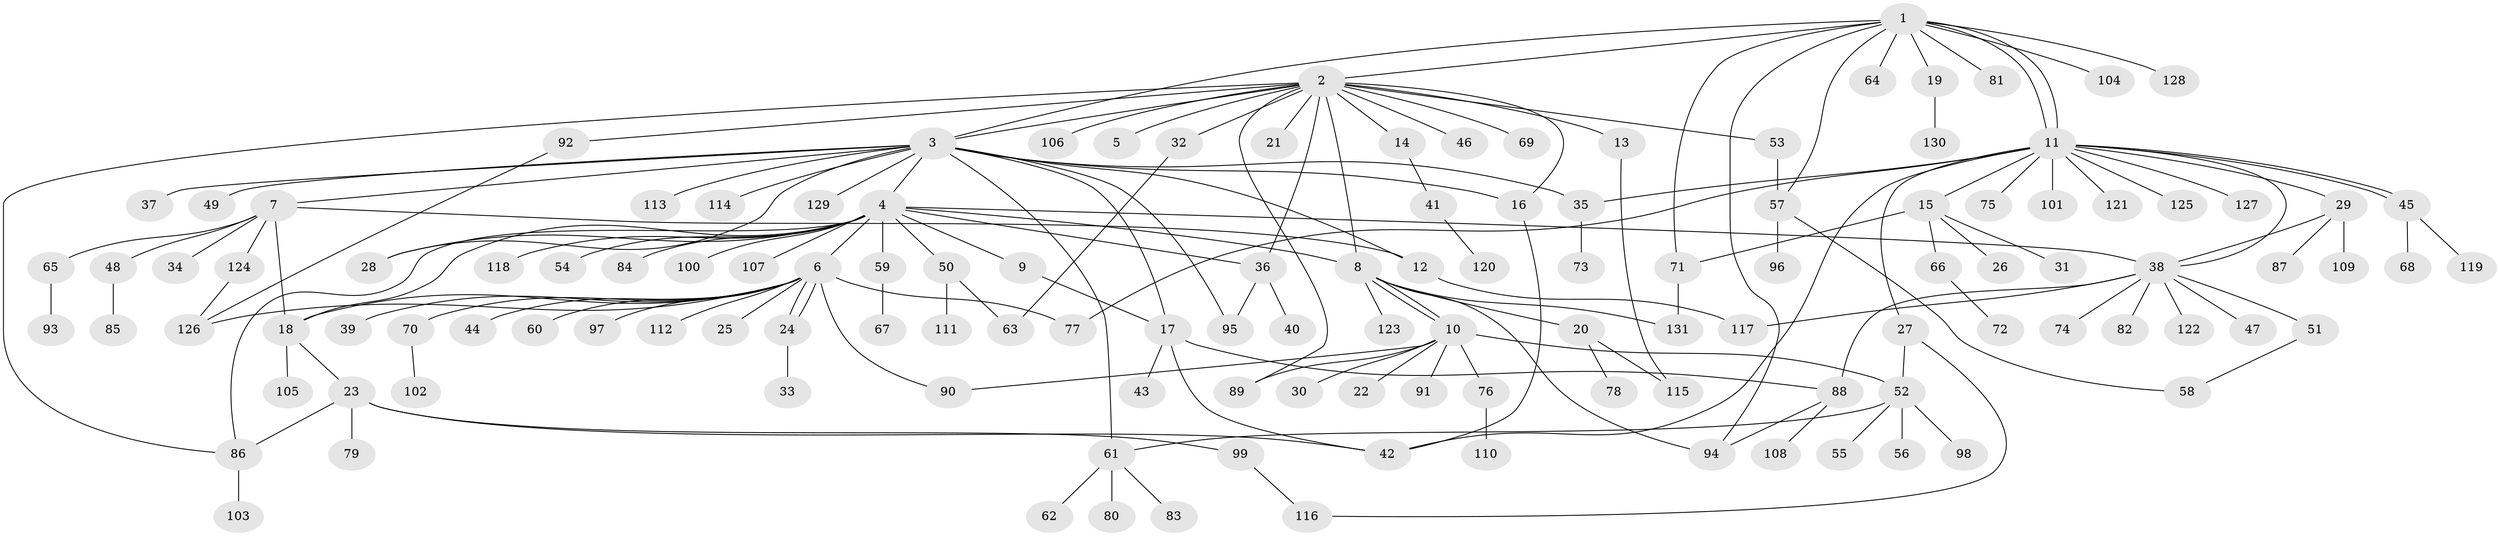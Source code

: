 // coarse degree distribution, {26: 0.019230769230769232, 1: 0.7692307692307693, 2: 0.09615384615384616, 3: 0.038461538461538464, 5: 0.019230769230769232, 7: 0.019230769230769232, 12: 0.019230769230769232, 16: 0.019230769230769232}
// Generated by graph-tools (version 1.1) at 2025/50/03/04/25 21:50:38]
// undirected, 131 vertices, 170 edges
graph export_dot {
graph [start="1"]
  node [color=gray90,style=filled];
  1;
  2;
  3;
  4;
  5;
  6;
  7;
  8;
  9;
  10;
  11;
  12;
  13;
  14;
  15;
  16;
  17;
  18;
  19;
  20;
  21;
  22;
  23;
  24;
  25;
  26;
  27;
  28;
  29;
  30;
  31;
  32;
  33;
  34;
  35;
  36;
  37;
  38;
  39;
  40;
  41;
  42;
  43;
  44;
  45;
  46;
  47;
  48;
  49;
  50;
  51;
  52;
  53;
  54;
  55;
  56;
  57;
  58;
  59;
  60;
  61;
  62;
  63;
  64;
  65;
  66;
  67;
  68;
  69;
  70;
  71;
  72;
  73;
  74;
  75;
  76;
  77;
  78;
  79;
  80;
  81;
  82;
  83;
  84;
  85;
  86;
  87;
  88;
  89;
  90;
  91;
  92;
  93;
  94;
  95;
  96;
  97;
  98;
  99;
  100;
  101;
  102;
  103;
  104;
  105;
  106;
  107;
  108;
  109;
  110;
  111;
  112;
  113;
  114;
  115;
  116;
  117;
  118;
  119;
  120;
  121;
  122;
  123;
  124;
  125;
  126;
  127;
  128;
  129;
  130;
  131;
  1 -- 2;
  1 -- 3;
  1 -- 11;
  1 -- 11;
  1 -- 19;
  1 -- 57;
  1 -- 64;
  1 -- 71;
  1 -- 81;
  1 -- 94;
  1 -- 104;
  1 -- 128;
  2 -- 3;
  2 -- 5;
  2 -- 8;
  2 -- 13;
  2 -- 14;
  2 -- 16;
  2 -- 21;
  2 -- 32;
  2 -- 36;
  2 -- 46;
  2 -- 53;
  2 -- 69;
  2 -- 86;
  2 -- 89;
  2 -- 92;
  2 -- 106;
  3 -- 4;
  3 -- 7;
  3 -- 12;
  3 -- 16;
  3 -- 17;
  3 -- 28;
  3 -- 35;
  3 -- 37;
  3 -- 49;
  3 -- 61;
  3 -- 95;
  3 -- 113;
  3 -- 114;
  3 -- 129;
  4 -- 6;
  4 -- 8;
  4 -- 9;
  4 -- 18;
  4 -- 28;
  4 -- 36;
  4 -- 38;
  4 -- 50;
  4 -- 54;
  4 -- 59;
  4 -- 84;
  4 -- 86;
  4 -- 100;
  4 -- 107;
  4 -- 118;
  6 -- 18;
  6 -- 24;
  6 -- 24;
  6 -- 25;
  6 -- 39;
  6 -- 44;
  6 -- 60;
  6 -- 70;
  6 -- 77;
  6 -- 90;
  6 -- 97;
  6 -- 112;
  6 -- 126;
  7 -- 12;
  7 -- 18;
  7 -- 34;
  7 -- 48;
  7 -- 65;
  7 -- 124;
  8 -- 10;
  8 -- 10;
  8 -- 20;
  8 -- 94;
  8 -- 123;
  8 -- 131;
  9 -- 17;
  10 -- 22;
  10 -- 30;
  10 -- 52;
  10 -- 76;
  10 -- 89;
  10 -- 90;
  10 -- 91;
  11 -- 15;
  11 -- 27;
  11 -- 29;
  11 -- 35;
  11 -- 38;
  11 -- 42;
  11 -- 45;
  11 -- 45;
  11 -- 75;
  11 -- 77;
  11 -- 101;
  11 -- 121;
  11 -- 125;
  11 -- 127;
  12 -- 117;
  13 -- 115;
  14 -- 41;
  15 -- 26;
  15 -- 31;
  15 -- 66;
  15 -- 71;
  16 -- 42;
  17 -- 42;
  17 -- 43;
  17 -- 88;
  18 -- 23;
  18 -- 105;
  19 -- 130;
  20 -- 78;
  20 -- 115;
  23 -- 42;
  23 -- 79;
  23 -- 86;
  23 -- 99;
  24 -- 33;
  27 -- 52;
  27 -- 116;
  29 -- 38;
  29 -- 87;
  29 -- 109;
  32 -- 63;
  35 -- 73;
  36 -- 40;
  36 -- 95;
  38 -- 47;
  38 -- 51;
  38 -- 74;
  38 -- 82;
  38 -- 88;
  38 -- 117;
  38 -- 122;
  41 -- 120;
  45 -- 68;
  45 -- 119;
  48 -- 85;
  50 -- 63;
  50 -- 111;
  51 -- 58;
  52 -- 55;
  52 -- 56;
  52 -- 61;
  52 -- 98;
  53 -- 57;
  57 -- 58;
  57 -- 96;
  59 -- 67;
  61 -- 62;
  61 -- 80;
  61 -- 83;
  65 -- 93;
  66 -- 72;
  70 -- 102;
  71 -- 131;
  76 -- 110;
  86 -- 103;
  88 -- 94;
  88 -- 108;
  92 -- 126;
  99 -- 116;
  124 -- 126;
}
